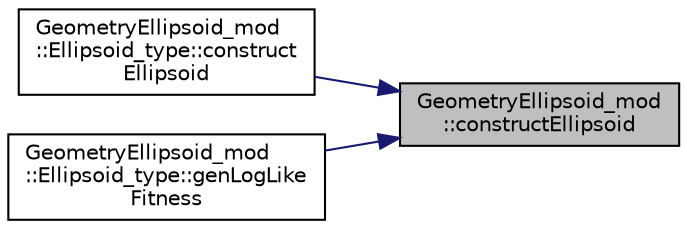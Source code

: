 digraph "GeometryEllipsoid_mod::constructEllipsoid"
{
 // LATEX_PDF_SIZE
  edge [fontname="Helvetica",fontsize="10",labelfontname="Helvetica",labelfontsize="10"];
  node [fontname="Helvetica",fontsize="10",shape=record];
  rankdir="RL";
  Node1 [label="GeometryEllipsoid_mod\l::constructEllipsoid",height=0.2,width=0.4,color="black", fillcolor="grey75", style="filled", fontcolor="black",tooltip="Return the (bounding) ellipsoid of the input set of Points."];
  Node1 -> Node2 [dir="back",color="midnightblue",fontsize="10",style="solid",fontname="Helvetica"];
  Node2 [label="GeometryEllipsoid_mod\l::Ellipsoid_type::construct\lEllipsoid",height=0.2,width=0.4,color="black", fillcolor="white", style="filled",URL="$structGeometryEllipsoid__mod_1_1Ellipsoid__type.html#a8e5c97842e4307a13b23026ee25c2e53",tooltip="Return the (bounding) ellipsoid of the input set of Points."];
  Node1 -> Node3 [dir="back",color="midnightblue",fontsize="10",style="solid",fontname="Helvetica"];
  Node3 [label="GeometryEllipsoid_mod\l::Ellipsoid_type::genLogLike\lFitness",height=0.2,width=0.4,color="black", fillcolor="white", style="filled",URL="$structGeometryEllipsoid__mod_1_1Ellipsoid__type.html#adafcde9cdfe906abad207f1169f6a4c5",tooltip=" "];
}
